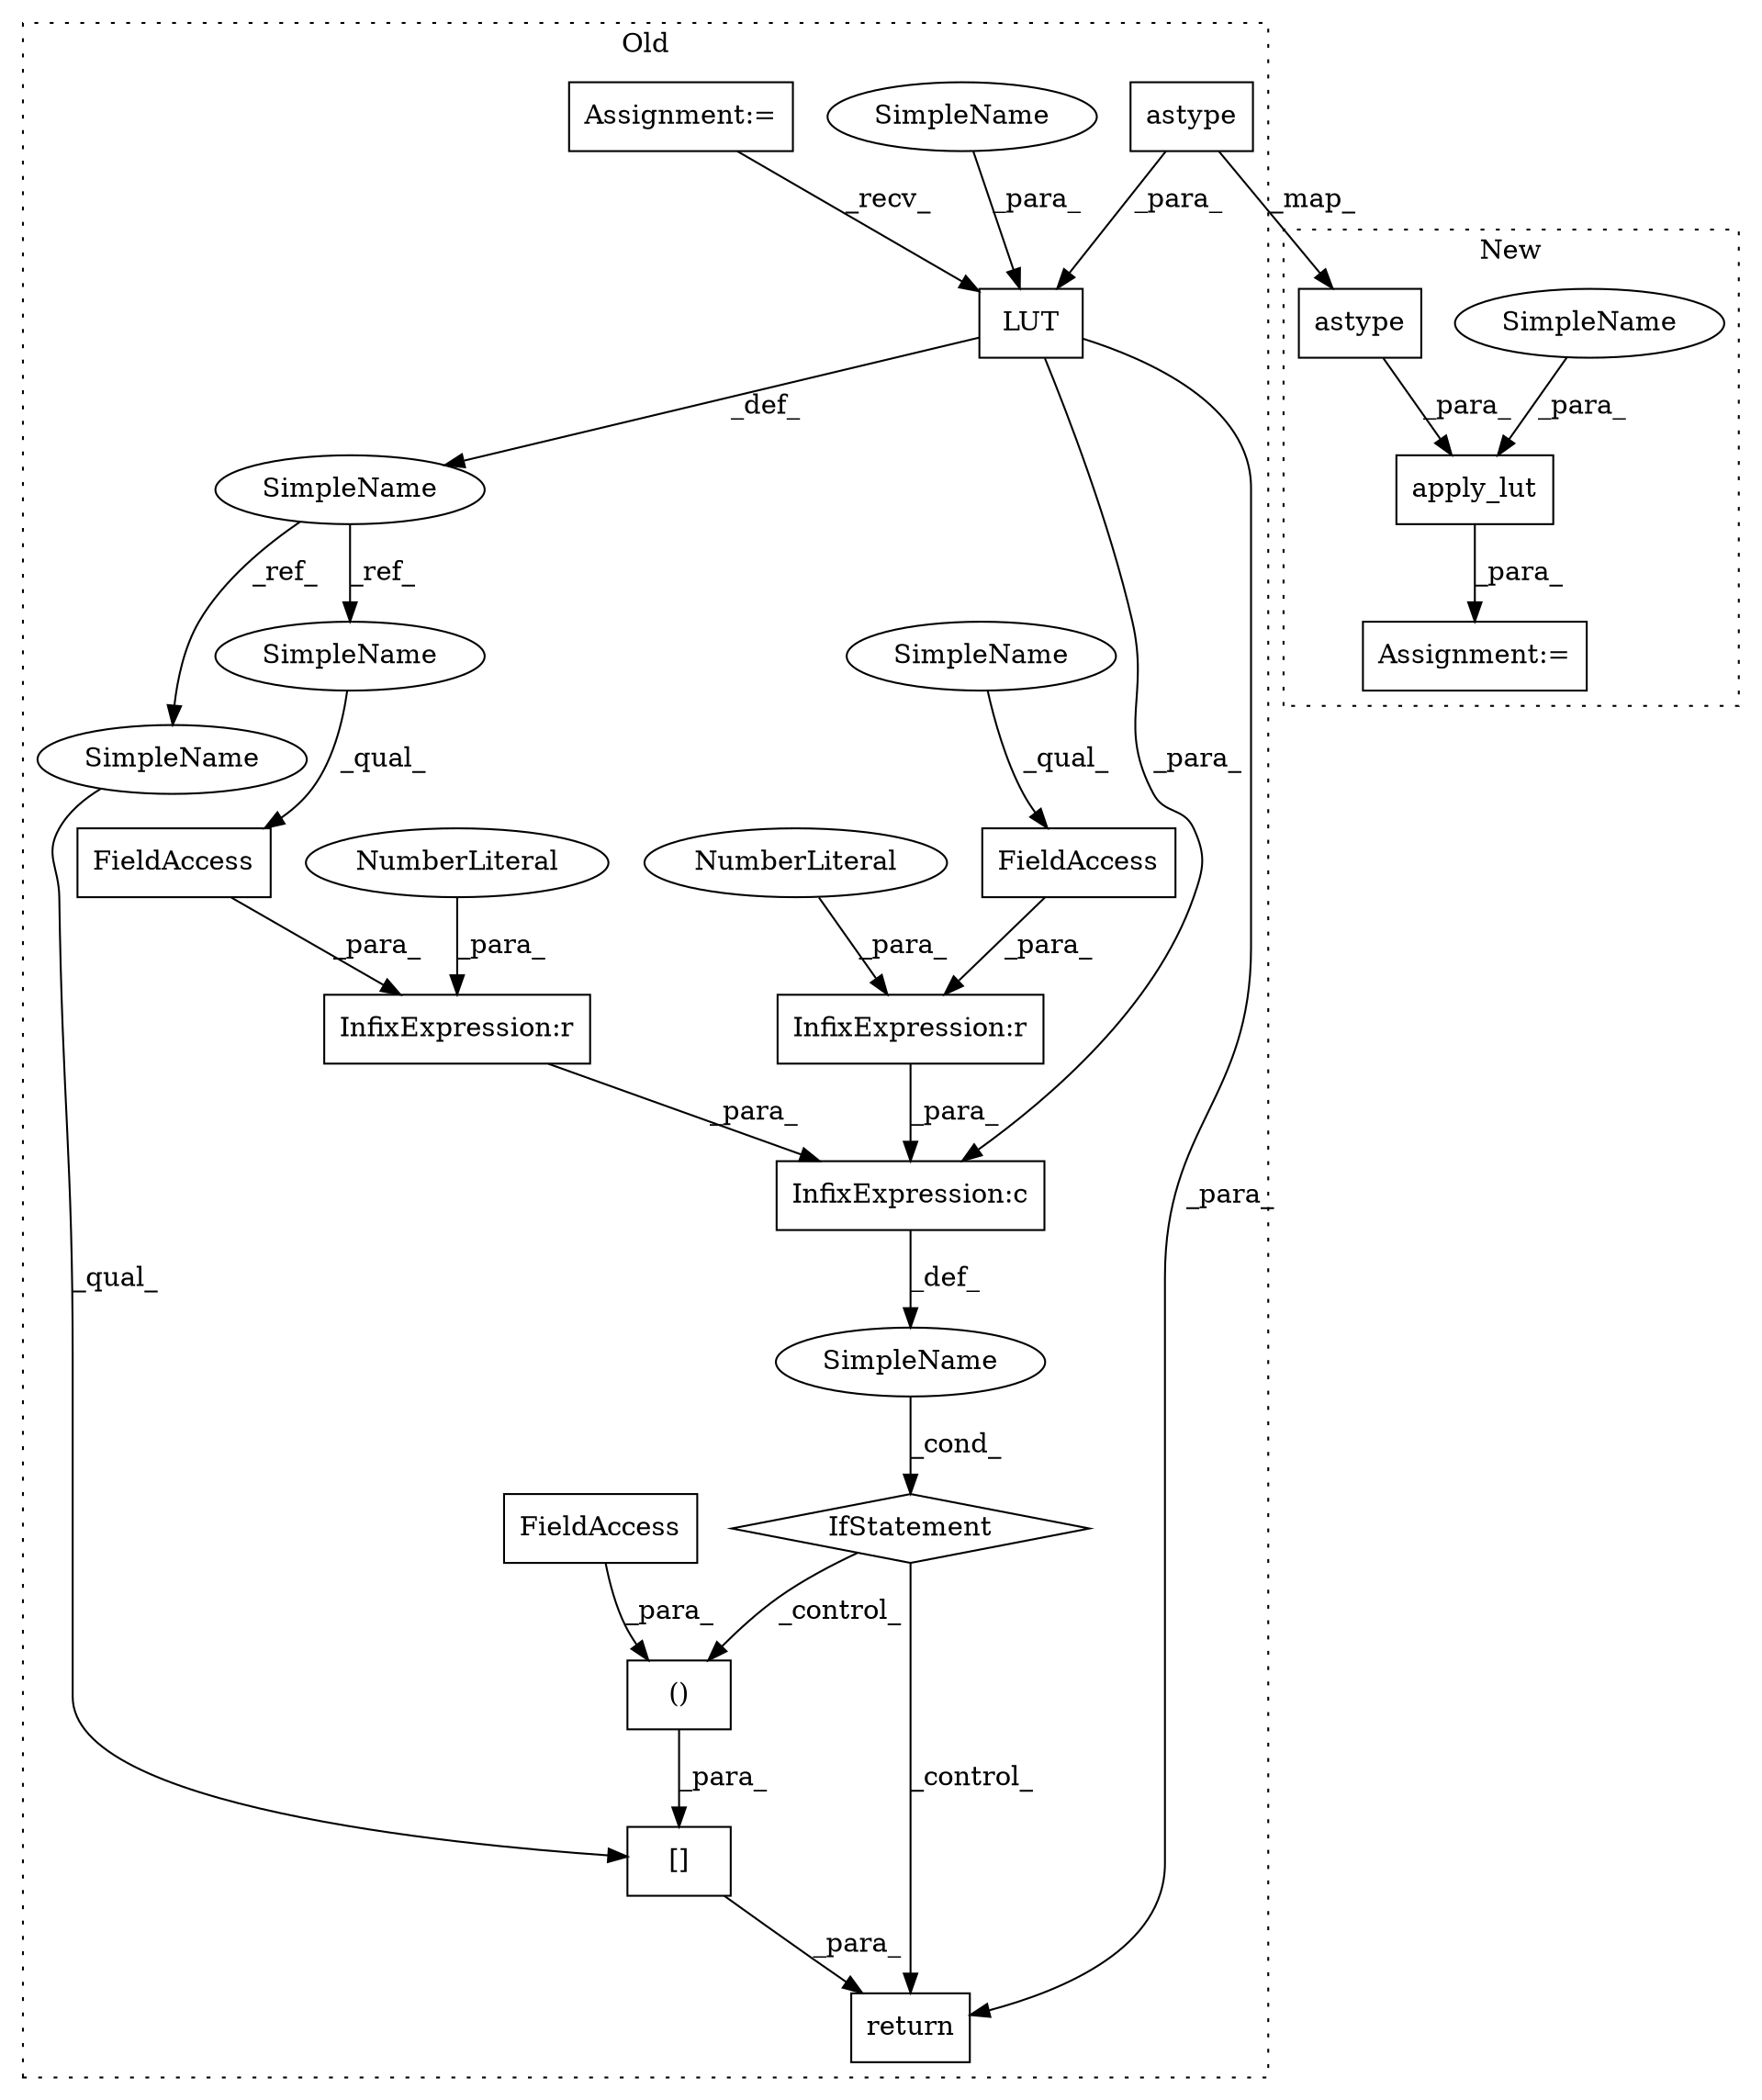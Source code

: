 digraph G {
subgraph cluster0 {
1 [label="()" a="106" s="3790" l="36" shape="box"];
3 [label="InfixExpression:r" a="27" s="3748" l="4" shape="box"];
4 [label="InfixExpression:r" a="27" s="3725" l="4" shape="box"];
5 [label="[]" a="2" s="3773,3826" l="17,2" shape="box"];
6 [label="NumberLiteral" a="34" s="3729" l="1" shape="ellipse"];
7 [label="NumberLiteral" a="34" s="3752" l="1" shape="ellipse"];
8 [label="SimpleName" a="42" s="3628" l="7" shape="ellipse"];
9 [label="FieldAccess" a="22" s="3736" l="12" shape="box"];
10 [label="InfixExpression:c" a="27" s="3731" l="4" shape="box"];
11 [label="SimpleName" a="42" s="" l="" shape="ellipse"];
12 [label="IfStatement" a="25" s="3712,3754" l="4,2" shape="diamond"];
14 [label="astype" a="32" s="3686,3702" l="7,1" shape="box"];
15 [label="FieldAccess" a="22" s="3717" l="8" shape="box"];
16 [label="LUT" a="32" s="3640,3703" l="4,1" shape="box"];
17 [label="FieldAccess" a="22" s="3813" l="13" shape="box"];
18 [label="Assignment:=" a="7" s="3151" l="3" shape="box"];
20 [label="return" a="41" s="3766" l="7" shape="box"];
21 [label="SimpleName" a="42" s="3644" l="3" shape="ellipse"];
22 [label="SimpleName" a="42" s="3717" l="3" shape="ellipse"];
24 [label="SimpleName" a="42" s="3773" l="7" shape="ellipse"];
25 [label="SimpleName" a="42" s="3736" l="7" shape="ellipse"];
label = "Old";
style="dotted";
}
subgraph cluster1 {
2 [label="apply_lut" a="32" s="3691,3710" l="10,1" shape="box"];
13 [label="astype" a="32" s="3651,3667" l="7,1" shape="box"];
19 [label="Assignment:=" a="7" s="3683" l="1" shape="box"];
23 [label="SimpleName" a="42" s="3701" l="3" shape="ellipse"];
label = "New";
style="dotted";
}
1 -> 5 [label="_para_"];
2 -> 19 [label="_para_"];
3 -> 10 [label="_para_"];
4 -> 10 [label="_para_"];
5 -> 20 [label="_para_"];
6 -> 4 [label="_para_"];
7 -> 3 [label="_para_"];
8 -> 25 [label="_ref_"];
8 -> 24 [label="_ref_"];
9 -> 3 [label="_para_"];
10 -> 11 [label="_def_"];
11 -> 12 [label="_cond_"];
12 -> 1 [label="_control_"];
12 -> 20 [label="_control_"];
13 -> 2 [label="_para_"];
14 -> 13 [label="_map_"];
14 -> 16 [label="_para_"];
15 -> 4 [label="_para_"];
16 -> 8 [label="_def_"];
16 -> 10 [label="_para_"];
16 -> 20 [label="_para_"];
17 -> 1 [label="_para_"];
18 -> 16 [label="_recv_"];
21 -> 16 [label="_para_"];
22 -> 15 [label="_qual_"];
23 -> 2 [label="_para_"];
24 -> 5 [label="_qual_"];
25 -> 9 [label="_qual_"];
}